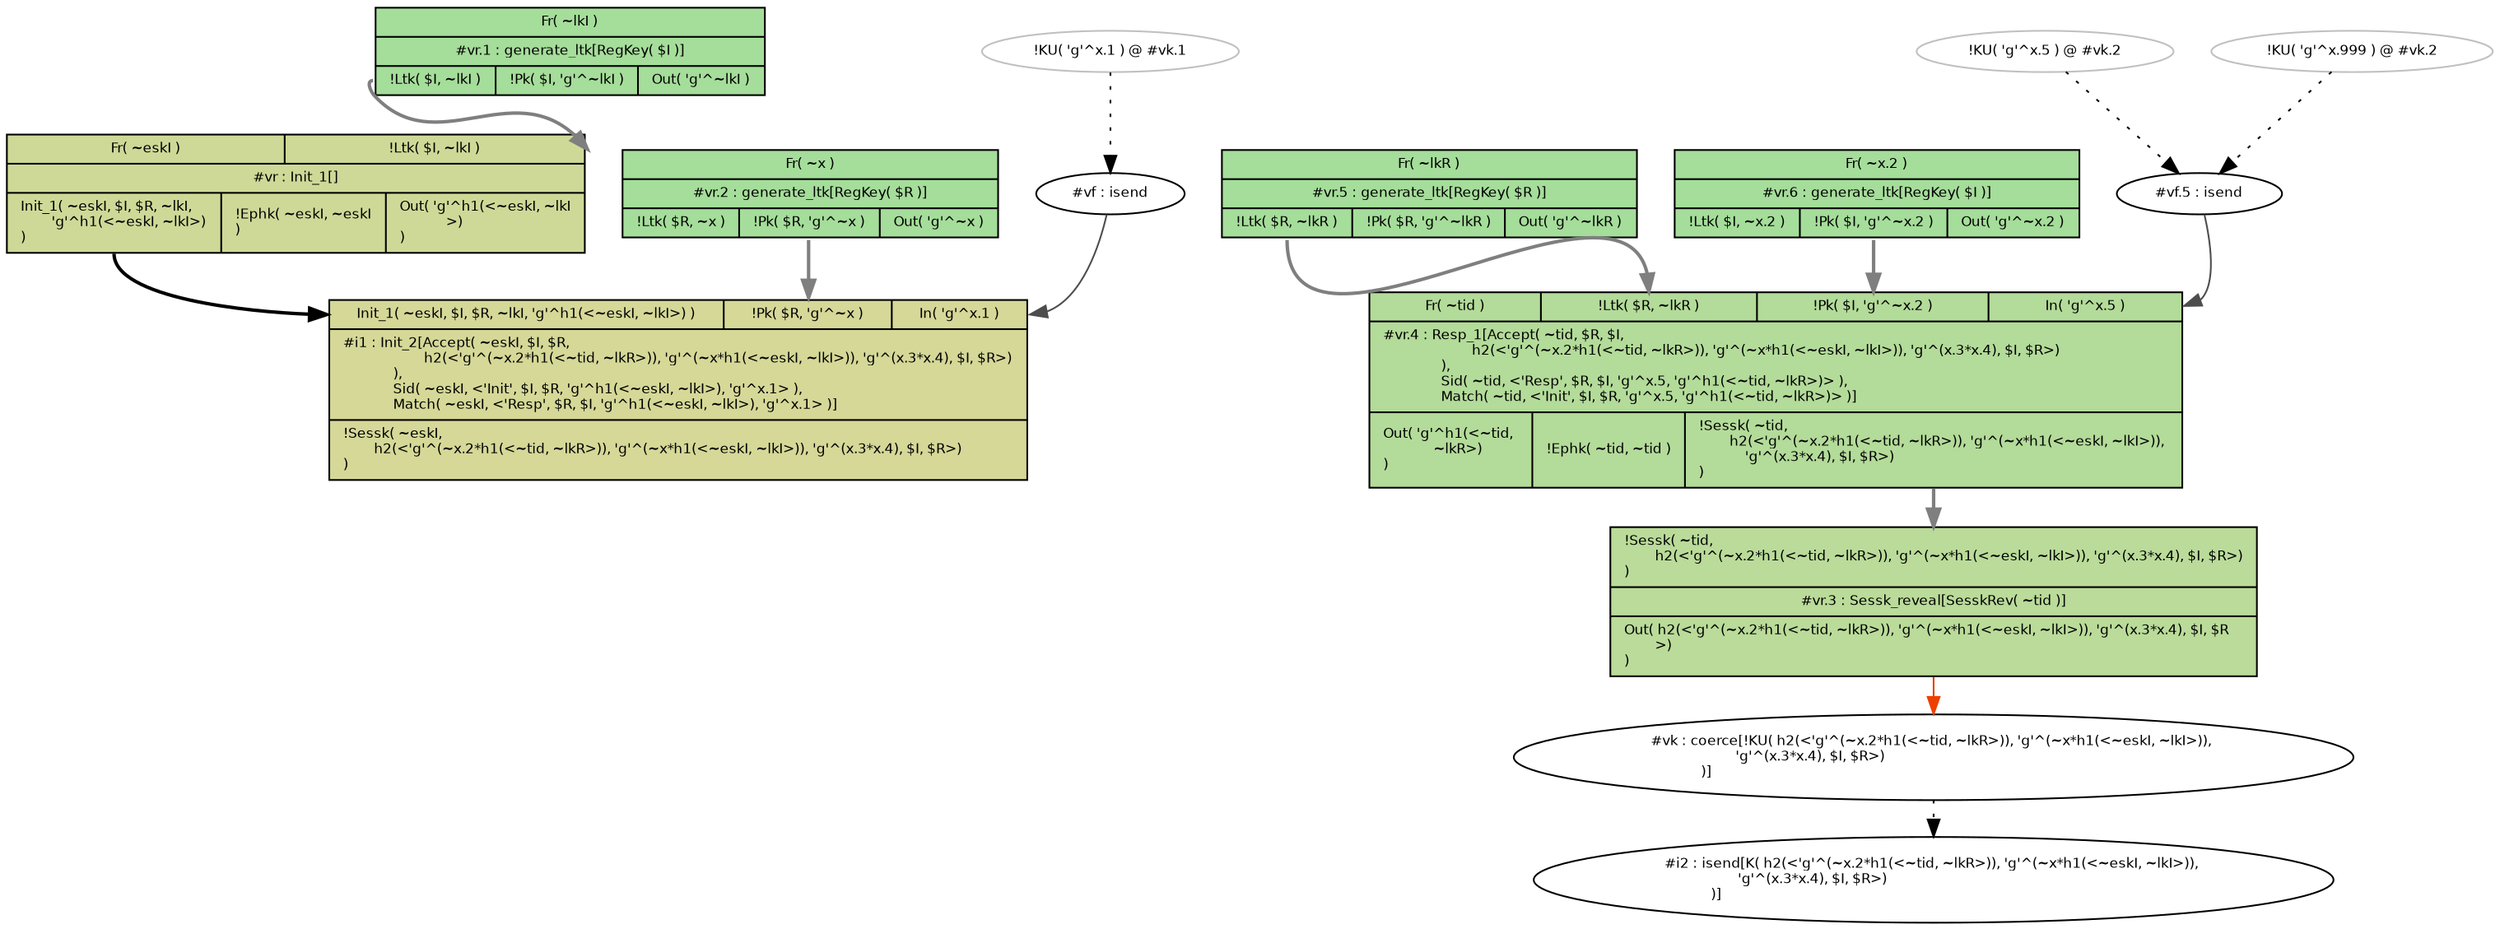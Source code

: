 // blaat: niet
// abbreviate: True
// simplification: "2"
digraph G {
nodesep="0.3";
ranksep="0.3";
node[fontsize="8",fontname="Helvetica",width="0.3",height="0.2"];
edge[fontsize="8",fontname="Helvetica"];
n5[shape="record",label="{{<n0> Init_1( ~eskI, $I, $R, ~lkI, 'g'^h1(\<~eskI, ~lkI\>) )|<n1> !Pk( $R, 'g'^~x )|<n2> In( 'g'^x.1 )}|{<n3> #i1 : Init_2[Accept( ~eskI, $I, $R,\l&nbsp;&nbsp;&nbsp;&nbsp;&nbsp;&nbsp;&nbsp;&nbsp;&nbsp;&nbsp;&nbsp;&nbsp;&nbsp;&nbsp;&nbsp;&nbsp;&nbsp;&nbsp;&nbsp;&nbsp;&nbsp;h2(\<'g'^(~x.2*h1(\<~tid, ~lkR\>)), 'g'^(~x*h1(\<~eskI, ~lkI\>)), 'g'^(x.3*x.4), $I, $R\>)\l&nbsp;&nbsp;&nbsp;&nbsp;&nbsp;&nbsp;&nbsp;&nbsp;&nbsp;&nbsp;&nbsp;&nbsp;&nbsp;),\l&nbsp;&nbsp;&nbsp;&nbsp;&nbsp;&nbsp;&nbsp;&nbsp;&nbsp;&nbsp;&nbsp;&nbsp;&nbsp;Sid( ~eskI, \<'Init', $I, $R, 'g'^h1(\<~eskI, ~lkI\>), 'g'^x.1\> ),\l&nbsp;&nbsp;&nbsp;&nbsp;&nbsp;&nbsp;&nbsp;&nbsp;&nbsp;&nbsp;&nbsp;&nbsp;&nbsp;Match( ~eskI, \<'Resp', $R, $I, 'g'^h1(\<~eskI, ~lkI\>), 'g'^x.1\> )]\l}|{<n4> !Sessk( ~eskI,\l&nbsp;&nbsp;&nbsp;&nbsp;&nbsp;&nbsp;&nbsp;&nbsp;h2(\<'g'^(~x.2*h1(\<~tid, ~lkR\>)), 'g'^(~x*h1(\<~eskI, ~lkI\>)), 'g'^(x.3*x.4), $I, $R\>)\l)\l}}",fillcolor="#d5d897",style="filled"];
n6[label="#i2 : isend[K( h2(<'g'^(~x.2*h1(<~tid, ~lkR>)), 'g'^(~x*h1(<~eskI, ~lkI>)), \l&nbsp;&nbsp;&nbsp;&nbsp;&nbsp;&nbsp;&nbsp;&nbsp;&nbsp;&nbsp;&nbsp;&nbsp;&nbsp;&nbsp;&nbsp;&nbsp;&nbsp;&nbsp;&nbsp;'g'^(x.3*x.4), $I, $R>)\l&nbsp;&nbsp;&nbsp;&nbsp;&nbsp;&nbsp;&nbsp;&nbsp;&nbsp;&nbsp;&nbsp;&nbsp;)]\l",shape="ellipse"];
n7[label="#vf : isend",shape="ellipse"];
n8[label="#vk : coerce[!KU( h2(<'g'^(~x.2*h1(<~tid, ~lkR>)), 'g'^(~x*h1(<~eskI, ~lkI>)), \l&nbsp;&nbsp;&nbsp;&nbsp;&nbsp;&nbsp;&nbsp;&nbsp;&nbsp;&nbsp;&nbsp;&nbsp;&nbsp;&nbsp;&nbsp;&nbsp;&nbsp;&nbsp;&nbsp;&nbsp;&nbsp;&nbsp;'g'^(x.3*x.4), $I, $R>)\l&nbsp;&nbsp;&nbsp;&nbsp;&nbsp;&nbsp;&nbsp;&nbsp;&nbsp;&nbsp;&nbsp;&nbsp;&nbsp;)]\l",shape="ellipse"];
n15[shape="record",label="{{<n9> Fr( ~eskI )|<n10> !Ltk( $I, ~lkI )}|{<n11> #vr : Init_1[]}|{<n12> Init_1( ~eskI, $I, $R, ~lkI,\l&nbsp;&nbsp;&nbsp;&nbsp;&nbsp;&nbsp;&nbsp;&nbsp;'g'^h1(\<~eskI, ~lkI\>)\l)\l|<n13> !Ephk( ~eskI, ~eskI\l)\l|<n14> Out( 'g'^h1(\<~eskI, ~lkI\l&nbsp;&nbsp;&nbsp;&nbsp;&nbsp;&nbsp;&nbsp;&nbsp;&nbsp;&nbsp;&nbsp;&nbsp;\>)\l)\l}}",fillcolor="#ced997",style="filled"];
n21[shape="record",label="{{<n16> Fr( ~lkI )}|{<n17> #vr.1 : generate_ltk[RegKey( $I )]}|{<n18> !Ltk( $I, ~lkI )|<n19> !Pk( $I, 'g'^~lkI )|<n20> Out( 'g'^~lkI )}}",fillcolor="#a5dd9a",style="filled"];
n27[shape="record",label="{{<n22> Fr( ~x )}|{<n23> #vr.2 : generate_ltk[RegKey( $R )]}|{<n24> !Ltk( $R, ~x )|<n25> !Pk( $R, 'g'^~x )|<n26> Out( 'g'^~x )}}",fillcolor="#a5dd9a",style="filled"];
n31[shape="record",label="{{<n28> !Sessk( ~tid,\l&nbsp;&nbsp;&nbsp;&nbsp;&nbsp;&nbsp;&nbsp;&nbsp;h2(\<'g'^(~x.2*h1(\<~tid, ~lkR\>)), 'g'^(~x*h1(\<~eskI, ~lkI\>)), 'g'^(x.3*x.4), $I, $R\>)\l)\l}|{<n29> #vr.3 : Sessk_reveal[SesskRev( ~tid )]}|{<n30> Out( h2(\<'g'^(~x.2*h1(\<~tid, ~lkR\>)), 'g'^(~x*h1(\<~eskI, ~lkI\>)), 'g'^(x.3*x.4), $I, $R\l&nbsp;&nbsp;&nbsp;&nbsp;&nbsp;&nbsp;&nbsp;&nbsp;\>)\l)\l}}",fillcolor="#badb99",style="filled"];
n40[shape="record",label="{{<n32> Fr( ~tid )|<n33> !Ltk( $R, ~lkR )|<n34> !Pk( $I, 'g'^~x.2 )|<n35> In( 'g'^x.5 )}|{<n36> #vr.4 : Resp_1[Accept( ~tid, $R, $I,\l&nbsp;&nbsp;&nbsp;&nbsp;&nbsp;&nbsp;&nbsp;&nbsp;&nbsp;&nbsp;&nbsp;&nbsp;&nbsp;&nbsp;&nbsp;&nbsp;&nbsp;&nbsp;&nbsp;&nbsp;&nbsp;&nbsp;&nbsp;h2(\<'g'^(~x.2*h1(\<~tid, ~lkR\>)), 'g'^(~x*h1(\<~eskI, ~lkI\>)), 'g'^(x.3*x.4), $I, $R\>)\l&nbsp;&nbsp;&nbsp;&nbsp;&nbsp;&nbsp;&nbsp;&nbsp;&nbsp;&nbsp;&nbsp;&nbsp;&nbsp;&nbsp;&nbsp;),\l&nbsp;&nbsp;&nbsp;&nbsp;&nbsp;&nbsp;&nbsp;&nbsp;&nbsp;&nbsp;&nbsp;&nbsp;&nbsp;&nbsp;&nbsp;Sid( ~tid, \<'Resp', $R, $I, 'g'^x.5, 'g'^h1(\<~tid, ~lkR\>)\> ),\l&nbsp;&nbsp;&nbsp;&nbsp;&nbsp;&nbsp;&nbsp;&nbsp;&nbsp;&nbsp;&nbsp;&nbsp;&nbsp;&nbsp;&nbsp;Match( ~tid, \<'Init', $I, $R, 'g'^x.5, 'g'^h1(\<~tid, ~lkR\>)\> )]\l}|{<n37> Out( 'g'^h1(\<~tid, \l&nbsp;&nbsp;&nbsp;&nbsp;&nbsp;&nbsp;&nbsp;&nbsp;&nbsp;&nbsp;&nbsp;&nbsp;&nbsp;~lkR\>)\l)\l|<n38> !Ephk( ~tid, ~tid )|<n39> !Sessk( ~tid,\l&nbsp;&nbsp;&nbsp;&nbsp;&nbsp;&nbsp;&nbsp;&nbsp;h2(\<'g'^(~x.2*h1(\<~tid, ~lkR\>)), 'g'^(~x*h1(\<~eskI, ~lkI\>)), \l&nbsp;&nbsp;&nbsp;&nbsp;&nbsp;&nbsp;&nbsp;&nbsp;&nbsp;&nbsp;&nbsp;&nbsp;'g'^(x.3*x.4), $I, $R\>)\l)\l}}",fillcolor="#b3db99",style="filled"];
n41[label="#vf.5 : isend",shape="ellipse"];
n47[shape="record",label="{{<n42> Fr( ~lkR )}|{<n43> #vr.5 : generate_ltk[RegKey( $R )]}|{<n44> !Ltk( $R, ~lkR )|<n45> !Pk( $R, 'g'^~lkR )|<n46> Out( 'g'^~lkR )}}",fillcolor="#a5dd9a",style="filled"];
n53[shape="record",label="{{<n48> Fr( ~x.2 )}|{<n49> #vr.6 : generate_ltk[RegKey( $I )]}|{<n50> !Ltk( $I, ~x.2 )|<n51> !Pk( $I, 'g'^~x.2 )|<n52> Out( 'g'^~x.2 )}}",fillcolor="#a5dd9a",style="filled"];
n54[label="!KU( 'g'^x.1 ) @ #vk.1",shape="ellipse",color="gray"];
n55[label="!KU( 'g'^x.5 ) @ #vk.2",shape="ellipse",color="gray"];
n55b[label="!KU( 'g'^x.999 ) @ #vk.2",shape="ellipse",color="gray"];
n7 -> n5:n2[color="gray30"];
n15:n12 -> n5:n0[style="bold",weight="10.0"];
n21:n18 -> n15:n10[style="bold",weight="10.0",color="gray50"];
n27:n25 -> n5:n1[style="bold",weight="10.0",color="gray50"];
n31:n30 -> n8[color="orangered2"];
n40:n39 -> n31:n28[style="bold",weight="10.0",color="gray50"];
n41 -> n40:n35[color="gray30"];
n47:n44 -> n40:n33[style="bold",weight="10.0",color="gray50"];
n53:n51 -> n40:n34[style="bold",weight="10.0",color="gray50"];
n8 -> n6[color="black",style="dotted"];
n54 -> n7[color="black",style="dotted"];
n55 -> n41[color="black",style="dotted"];
n55b -> n41[color="black",style="dotted"];

}
